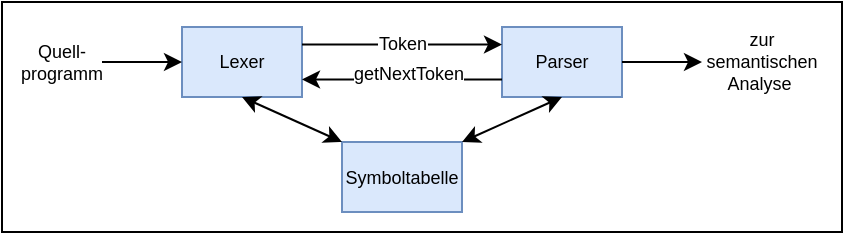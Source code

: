 <mxfile version="14.4.2" type="device"><diagram id="gay3i8H8eCG81XpkrDiZ" name="Page-1"><mxGraphModel dx="579" dy="512" grid="1" gridSize="10" guides="1" tooltips="1" connect="1" arrows="1" fold="1" page="1" pageScale="1" pageWidth="827" pageHeight="1169" math="0" shadow="0"><root><mxCell id="0"/><mxCell id="1" parent="0"/><mxCell id="Ms156BmhYK5zCVt18X0T-14" value="" style="rounded=0;whiteSpace=wrap;html=1;" vertex="1" parent="1"><mxGeometry x="60" y="40" width="420" height="115" as="geometry"/></mxCell><mxCell id="Ms156BmhYK5zCVt18X0T-1" value="Lexer" style="rounded=0;whiteSpace=wrap;html=1;fillColor=#dae8fc;strokeColor=#6c8ebf;fontSize=9;" vertex="1" parent="1"><mxGeometry x="150" y="52.5" width="60" height="35" as="geometry"/></mxCell><mxCell id="Ms156BmhYK5zCVt18X0T-2" value="Parser" style="rounded=0;whiteSpace=wrap;html=1;fillColor=#dae8fc;strokeColor=#6c8ebf;fontSize=9;" vertex="1" parent="1"><mxGeometry x="310" y="52.5" width="60" height="35" as="geometry"/></mxCell><mxCell id="Ms156BmhYK5zCVt18X0T-3" value="Symboltabelle" style="rounded=0;whiteSpace=wrap;html=1;fillColor=#dae8fc;strokeColor=#6c8ebf;fontSize=9;" vertex="1" parent="1"><mxGeometry x="230" y="110" width="60" height="35" as="geometry"/></mxCell><mxCell id="Ms156BmhYK5zCVt18X0T-4" value="" style="endArrow=classic;startArrow=classic;html=1;exitX=0.5;exitY=1;exitDx=0;exitDy=0;entryX=0;entryY=0;entryDx=0;entryDy=0;" edge="1" parent="1" source="Ms156BmhYK5zCVt18X0T-1" target="Ms156BmhYK5zCVt18X0T-3"><mxGeometry width="50" height="50" relative="1" as="geometry"><mxPoint x="490" y="410" as="sourcePoint"/><mxPoint x="300" y="150" as="targetPoint"/></mxGeometry></mxCell><mxCell id="Ms156BmhYK5zCVt18X0T-5" value="" style="endArrow=classic;startArrow=classic;html=1;exitX=0.5;exitY=1;exitDx=0;exitDy=0;entryX=1;entryY=0;entryDx=0;entryDy=0;" edge="1" parent="1" source="Ms156BmhYK5zCVt18X0T-2" target="Ms156BmhYK5zCVt18X0T-3"><mxGeometry width="50" height="50" relative="1" as="geometry"><mxPoint x="250" y="110" as="sourcePoint"/><mxPoint x="310" y="170" as="targetPoint"/></mxGeometry></mxCell><mxCell id="Ms156BmhYK5zCVt18X0T-6" value="Token" style="endArrow=classic;html=1;entryX=0;entryY=0.25;entryDx=0;entryDy=0;exitX=1;exitY=0.25;exitDx=0;exitDy=0;fontSize=9;" edge="1" parent="1" source="Ms156BmhYK5zCVt18X0T-1" target="Ms156BmhYK5zCVt18X0T-2"><mxGeometry width="50" height="50" relative="1" as="geometry"><mxPoint x="490" y="410" as="sourcePoint"/><mxPoint x="540" y="360" as="targetPoint"/></mxGeometry></mxCell><mxCell id="Ms156BmhYK5zCVt18X0T-7" value="" style="endArrow=classic;html=1;entryX=1;entryY=0.75;entryDx=0;entryDy=0;exitX=0;exitY=0.75;exitDx=0;exitDy=0;fontSize=9;" edge="1" parent="1" source="Ms156BmhYK5zCVt18X0T-2" target="Ms156BmhYK5zCVt18X0T-1"><mxGeometry width="50" height="50" relative="1" as="geometry"><mxPoint x="310" y="65" as="sourcePoint"/><mxPoint x="430" y="65" as="targetPoint"/></mxGeometry></mxCell><mxCell id="Ms156BmhYK5zCVt18X0T-9" value="getNextToken" style="edgeLabel;html=1;align=center;verticalAlign=middle;resizable=0;points=[];fontSize=9;" vertex="1" connectable="0" parent="Ms156BmhYK5zCVt18X0T-7"><mxGeometry x="0.283" y="-3" relative="1" as="geometry"><mxPoint x="17" as="offset"/></mxGeometry></mxCell><mxCell id="Ms156BmhYK5zCVt18X0T-10" value="Quell-programm" style="text;html=1;strokeColor=none;fillColor=none;align=center;verticalAlign=middle;whiteSpace=wrap;rounded=0;fontSize=9;" vertex="1" parent="1"><mxGeometry x="70" y="60" width="40" height="20" as="geometry"/></mxCell><mxCell id="Ms156BmhYK5zCVt18X0T-11" value="zur semantischen Analyse&amp;nbsp;" style="text;html=1;strokeColor=none;fillColor=none;align=center;verticalAlign=middle;whiteSpace=wrap;rounded=0;fontSize=9;" vertex="1" parent="1"><mxGeometry x="420" y="60" width="40" height="20" as="geometry"/></mxCell><mxCell id="Ms156BmhYK5zCVt18X0T-12" value="" style="endArrow=classic;html=1;exitX=1;exitY=0.5;exitDx=0;exitDy=0;entryX=0;entryY=0.5;entryDx=0;entryDy=0;" edge="1" parent="1" source="Ms156BmhYK5zCVt18X0T-10" target="Ms156BmhYK5zCVt18X0T-1"><mxGeometry width="50" height="50" relative="1" as="geometry"><mxPoint x="390" y="220" as="sourcePoint"/><mxPoint x="440" y="170" as="targetPoint"/></mxGeometry></mxCell><mxCell id="Ms156BmhYK5zCVt18X0T-13" value="" style="endArrow=classic;html=1;exitX=1;exitY=0.5;exitDx=0;exitDy=0;" edge="1" parent="1" source="Ms156BmhYK5zCVt18X0T-2"><mxGeometry width="50" height="50" relative="1" as="geometry"><mxPoint x="390" y="220" as="sourcePoint"/><mxPoint x="410" y="70" as="targetPoint"/></mxGeometry></mxCell></root></mxGraphModel></diagram></mxfile>